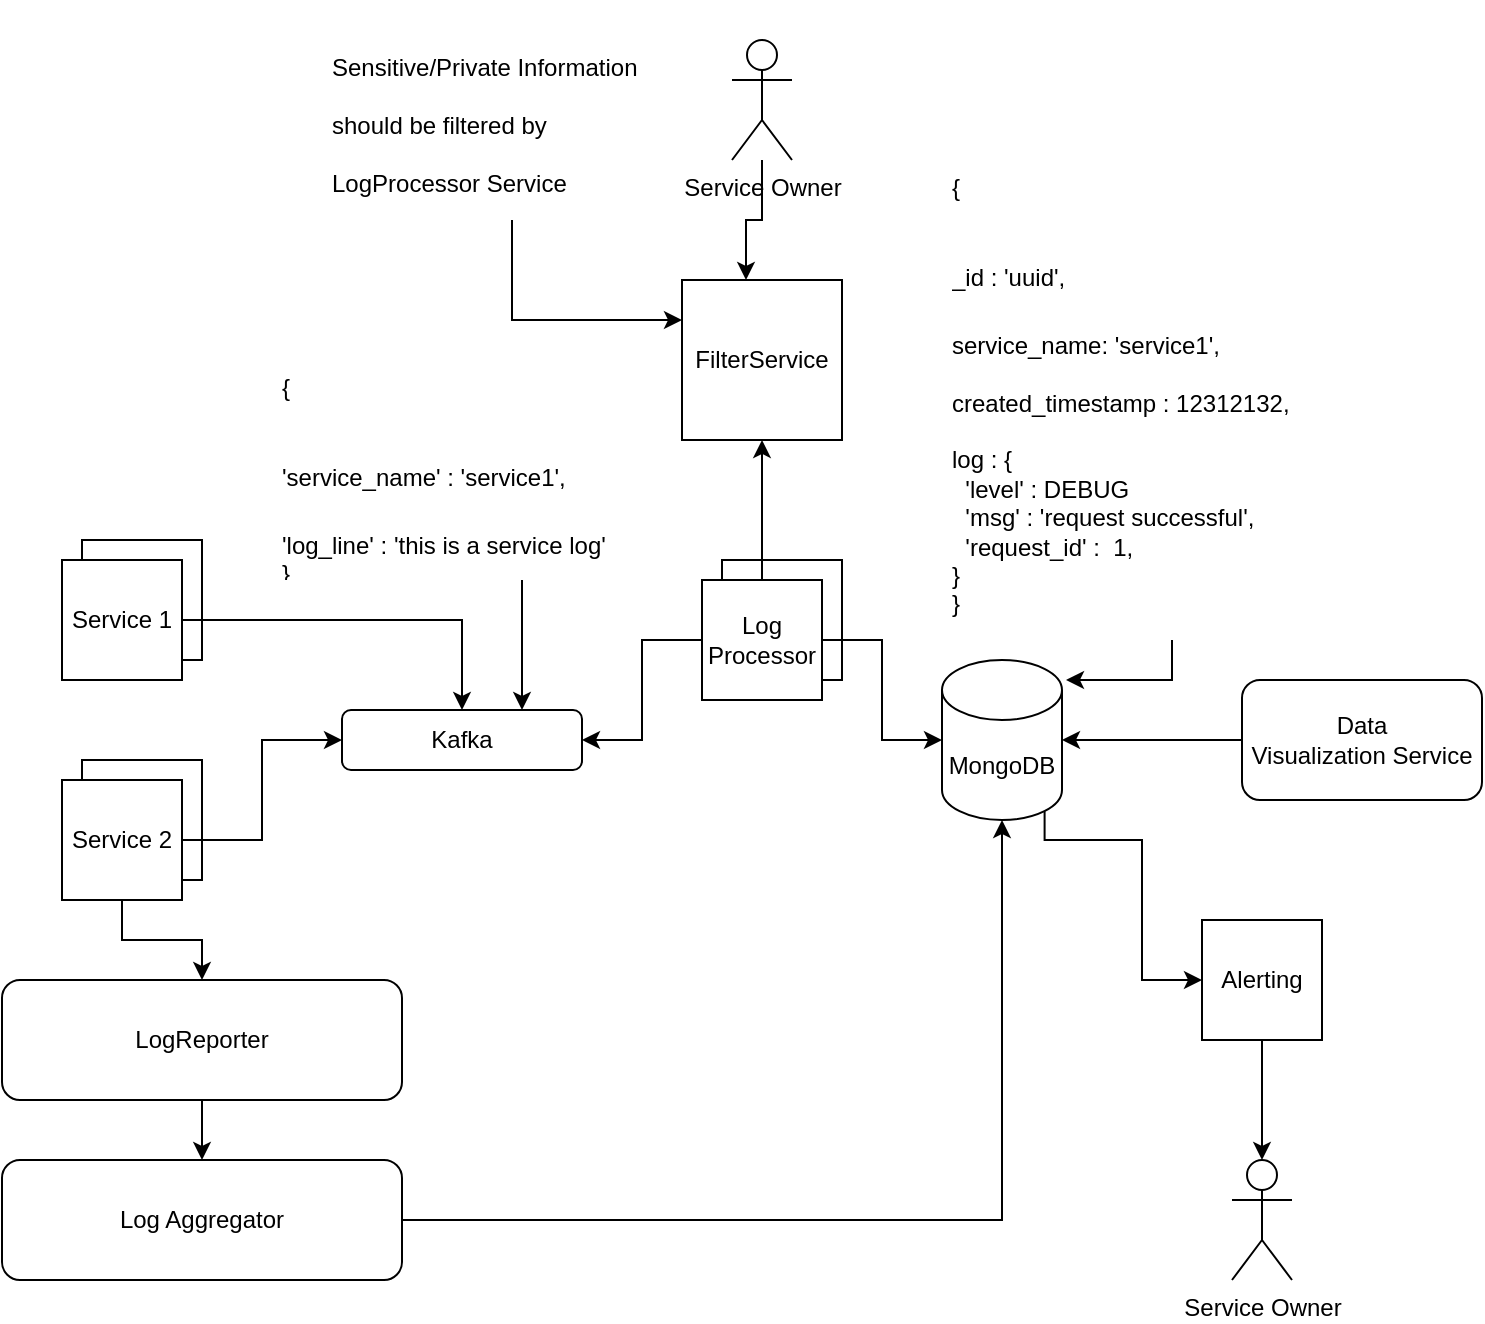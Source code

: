 <mxfile version="14.6.13" type="device"><diagram id="MPNlRcBjCijoV-w4u9Zm" name="Page-1"><mxGraphModel dx="1436" dy="1930" grid="1" gridSize="10" guides="1" tooltips="1" connect="1" arrows="1" fold="1" page="1" pageScale="1" pageWidth="850" pageHeight="1100" math="0" shadow="0"><root><mxCell id="0"/><mxCell id="1" parent="0"/><mxCell id="EHZo2l8rfMFA15BmdPay-37" value="" style="rounded=0;whiteSpace=wrap;html=1;" vertex="1" parent="1"><mxGeometry x="30" y="310" width="60" height="60" as="geometry"/></mxCell><mxCell id="EHZo2l8rfMFA15BmdPay-36" value="" style="rounded=0;whiteSpace=wrap;html=1;" vertex="1" parent="1"><mxGeometry x="30" y="200" width="60" height="60" as="geometry"/></mxCell><mxCell id="EHZo2l8rfMFA15BmdPay-32" value="" style="rounded=0;whiteSpace=wrap;html=1;" vertex="1" parent="1"><mxGeometry x="350" y="210" width="60" height="60" as="geometry"/></mxCell><mxCell id="EHZo2l8rfMFA15BmdPay-18" style="edgeStyle=orthogonalEdgeStyle;rounded=0;orthogonalLoop=1;jettySize=auto;html=1;entryX=0;entryY=0.5;entryDx=0;entryDy=0;exitX=0.855;exitY=1;exitDx=0;exitDy=-4.35;exitPerimeter=0;" edge="1" parent="1" source="EHZo2l8rfMFA15BmdPay-1" target="EHZo2l8rfMFA15BmdPay-13"><mxGeometry relative="1" as="geometry"><Array as="points"><mxPoint x="511" y="350"/><mxPoint x="560" y="350"/><mxPoint x="560" y="420"/></Array></mxGeometry></mxCell><mxCell id="EHZo2l8rfMFA15BmdPay-1" value="MongoDB" style="shape=cylinder3;whiteSpace=wrap;html=1;boundedLbl=1;backgroundOutline=1;size=15;" vertex="1" parent="1"><mxGeometry x="460" y="260" width="60" height="80" as="geometry"/></mxCell><mxCell id="EHZo2l8rfMFA15BmdPay-9" style="edgeStyle=orthogonalEdgeStyle;rounded=0;orthogonalLoop=1;jettySize=auto;html=1;entryX=0.5;entryY=0;entryDx=0;entryDy=0;" edge="1" parent="1" source="EHZo2l8rfMFA15BmdPay-6" target="EHZo2l8rfMFA15BmdPay-8"><mxGeometry relative="1" as="geometry"><mxPoint x="160" y="275" as="targetPoint"/></mxGeometry></mxCell><mxCell id="EHZo2l8rfMFA15BmdPay-6" value="Service 1" style="rounded=0;whiteSpace=wrap;html=1;" vertex="1" parent="1"><mxGeometry x="20" y="210" width="60" height="60" as="geometry"/></mxCell><mxCell id="EHZo2l8rfMFA15BmdPay-10" style="edgeStyle=orthogonalEdgeStyle;rounded=0;orthogonalLoop=1;jettySize=auto;html=1;entryX=0;entryY=0.5;entryDx=0;entryDy=0;" edge="1" parent="1" source="EHZo2l8rfMFA15BmdPay-7" target="EHZo2l8rfMFA15BmdPay-8"><mxGeometry relative="1" as="geometry"/></mxCell><mxCell id="EHZo2l8rfMFA15BmdPay-23" style="edgeStyle=orthogonalEdgeStyle;rounded=0;orthogonalLoop=1;jettySize=auto;html=1;" edge="1" parent="1" source="EHZo2l8rfMFA15BmdPay-7" target="EHZo2l8rfMFA15BmdPay-24"><mxGeometry relative="1" as="geometry"><mxPoint x="50" y="430" as="targetPoint"/></mxGeometry></mxCell><mxCell id="EHZo2l8rfMFA15BmdPay-7" value="Service 2" style="rounded=0;whiteSpace=wrap;html=1;" vertex="1" parent="1"><mxGeometry x="20" y="320" width="60" height="60" as="geometry"/></mxCell><mxCell id="EHZo2l8rfMFA15BmdPay-8" value="Kafka" style="rounded=1;whiteSpace=wrap;html=1;" vertex="1" parent="1"><mxGeometry x="160" y="285" width="120" height="30" as="geometry"/></mxCell><mxCell id="EHZo2l8rfMFA15BmdPay-14" style="edgeStyle=orthogonalEdgeStyle;rounded=0;orthogonalLoop=1;jettySize=auto;html=1;entryX=1;entryY=0.5;entryDx=0;entryDy=0;" edge="1" parent="1" source="EHZo2l8rfMFA15BmdPay-12" target="EHZo2l8rfMFA15BmdPay-8"><mxGeometry relative="1" as="geometry"/></mxCell><mxCell id="EHZo2l8rfMFA15BmdPay-16" style="edgeStyle=orthogonalEdgeStyle;rounded=0;orthogonalLoop=1;jettySize=auto;html=1;entryX=0;entryY=0.5;entryDx=0;entryDy=0;entryPerimeter=0;" edge="1" parent="1" source="EHZo2l8rfMFA15BmdPay-12" target="EHZo2l8rfMFA15BmdPay-1"><mxGeometry relative="1" as="geometry"/></mxCell><mxCell id="EHZo2l8rfMFA15BmdPay-48" style="edgeStyle=orthogonalEdgeStyle;rounded=0;orthogonalLoop=1;jettySize=auto;html=1;" edge="1" parent="1" source="EHZo2l8rfMFA15BmdPay-12"><mxGeometry relative="1" as="geometry"><mxPoint x="370" y="150" as="targetPoint"/></mxGeometry></mxCell><mxCell id="EHZo2l8rfMFA15BmdPay-12" value="Log&lt;br&gt;Processor" style="rounded=0;whiteSpace=wrap;html=1;" vertex="1" parent="1"><mxGeometry x="340" y="220" width="60" height="60" as="geometry"/></mxCell><mxCell id="EHZo2l8rfMFA15BmdPay-20" style="edgeStyle=orthogonalEdgeStyle;rounded=0;orthogonalLoop=1;jettySize=auto;html=1;" edge="1" parent="1" source="EHZo2l8rfMFA15BmdPay-13" target="EHZo2l8rfMFA15BmdPay-19"><mxGeometry relative="1" as="geometry"/></mxCell><mxCell id="EHZo2l8rfMFA15BmdPay-13" value="Alerting" style="rounded=0;whiteSpace=wrap;html=1;" vertex="1" parent="1"><mxGeometry x="590" y="390" width="60" height="60" as="geometry"/></mxCell><mxCell id="EHZo2l8rfMFA15BmdPay-19" value="Service Owner" style="shape=umlActor;verticalLabelPosition=bottom;verticalAlign=top;html=1;outlineConnect=0;" vertex="1" parent="1"><mxGeometry x="605" y="510" width="30" height="60" as="geometry"/></mxCell><mxCell id="EHZo2l8rfMFA15BmdPay-22" style="edgeStyle=orthogonalEdgeStyle;rounded=0;orthogonalLoop=1;jettySize=auto;html=1;" edge="1" parent="1" source="EHZo2l8rfMFA15BmdPay-21" target="EHZo2l8rfMFA15BmdPay-1"><mxGeometry relative="1" as="geometry"/></mxCell><mxCell id="EHZo2l8rfMFA15BmdPay-21" value="Data&lt;br&gt;Visualization Service" style="rounded=1;whiteSpace=wrap;html=1;" vertex="1" parent="1"><mxGeometry x="610" y="270" width="120" height="60" as="geometry"/></mxCell><mxCell id="EHZo2l8rfMFA15BmdPay-27" style="edgeStyle=orthogonalEdgeStyle;rounded=0;orthogonalLoop=1;jettySize=auto;html=1;entryX=0.5;entryY=0;entryDx=0;entryDy=0;" edge="1" parent="1" source="EHZo2l8rfMFA15BmdPay-24" target="EHZo2l8rfMFA15BmdPay-26"><mxGeometry relative="1" as="geometry"/></mxCell><mxCell id="EHZo2l8rfMFA15BmdPay-24" value="LogReporter" style="rounded=1;whiteSpace=wrap;html=1;" vertex="1" parent="1"><mxGeometry x="-10" y="420" width="200" height="60" as="geometry"/></mxCell><mxCell id="EHZo2l8rfMFA15BmdPay-28" style="edgeStyle=orthogonalEdgeStyle;rounded=0;orthogonalLoop=1;jettySize=auto;html=1;entryX=0.5;entryY=1;entryDx=0;entryDy=0;entryPerimeter=0;" edge="1" parent="1" source="EHZo2l8rfMFA15BmdPay-26" target="EHZo2l8rfMFA15BmdPay-1"><mxGeometry relative="1" as="geometry"/></mxCell><mxCell id="EHZo2l8rfMFA15BmdPay-26" value="Log Aggregator" style="rounded=1;whiteSpace=wrap;html=1;" vertex="1" parent="1"><mxGeometry x="-10" y="510" width="200" height="60" as="geometry"/></mxCell><mxCell id="EHZo2l8rfMFA15BmdPay-53" style="edgeStyle=orthogonalEdgeStyle;rounded=0;orthogonalLoop=1;jettySize=auto;html=1;entryX=0.75;entryY=0;entryDx=0;entryDy=0;" edge="1" parent="1" source="EHZo2l8rfMFA15BmdPay-40" target="EHZo2l8rfMFA15BmdPay-8"><mxGeometry relative="1" as="geometry"><Array as="points"><mxPoint x="250" y="240"/><mxPoint x="250" y="240"/></Array></mxGeometry></mxCell><mxCell id="EHZo2l8rfMFA15BmdPay-40" value="&lt;h1&gt;&lt;span style=&quot;font-size: 12px ; font-weight: normal&quot;&gt;{&lt;/span&gt;&lt;/h1&gt;&lt;h1&gt;&lt;span style=&quot;font-size: 12px ; font-weight: normal&quot;&gt;'service_name' : 'service1',&lt;/span&gt;&lt;/h1&gt;&lt;div&gt;&lt;span style=&quot;font-size: 12px ; font-weight: normal&quot;&gt;'log_line' : 'this is a service log'&lt;/span&gt;&lt;/div&gt;&lt;div&gt;&lt;span style=&quot;font-size: 12px ; font-weight: normal&quot;&gt;}&lt;/span&gt;&lt;/div&gt;" style="text;html=1;strokeColor=none;fillColor=none;spacing=5;spacingTop=-20;whiteSpace=wrap;overflow=hidden;rounded=0;" vertex="1" parent="1"><mxGeometry x="125" y="100" width="190" height="120" as="geometry"/></mxCell><mxCell id="EHZo2l8rfMFA15BmdPay-55" style="edgeStyle=orthogonalEdgeStyle;rounded=0;orthogonalLoop=1;jettySize=auto;html=1;entryX=1.033;entryY=0.113;entryDx=0;entryDy=0;entryPerimeter=0;" edge="1" parent="1" source="EHZo2l8rfMFA15BmdPay-41" target="EHZo2l8rfMFA15BmdPay-1"><mxGeometry relative="1" as="geometry"/></mxCell><mxCell id="EHZo2l8rfMFA15BmdPay-41" value="&lt;h1&gt;&lt;span style=&quot;font-size: 12px ; font-weight: normal&quot;&gt;{&lt;/span&gt;&lt;/h1&gt;&lt;h1&gt;&lt;span style=&quot;font-size: 12px ; font-weight: normal&quot;&gt;_id : 'uuid',&lt;/span&gt;&lt;br&gt;&lt;/h1&gt;&lt;div&gt;service_name: 'service1',&lt;/div&gt;&lt;div&gt;&lt;br&gt;&lt;/div&gt;&lt;div&gt;created_timestamp : 12312132,&lt;/div&gt;&lt;div&gt;&lt;br&gt;&lt;/div&gt;&lt;div&gt;log : {&lt;/div&gt;&lt;div&gt;&amp;nbsp; 'level' : DEBUG&lt;/div&gt;&lt;div&gt;&amp;nbsp; 'msg' : 'request successful',&lt;/div&gt;&lt;div&gt;&amp;nbsp; 'request_id' :&amp;nbsp; 1,&lt;/div&gt;&lt;div&gt;}&lt;/div&gt;&lt;div&gt;&lt;span style=&quot;font-size: 12px ; font-weight: normal&quot;&gt;}&lt;/span&gt;&lt;/div&gt;" style="text;html=1;strokeColor=none;fillColor=none;spacing=5;spacingTop=-20;whiteSpace=wrap;overflow=hidden;rounded=0;" vertex="1" parent="1"><mxGeometry x="460" width="230" height="250" as="geometry"/></mxCell><mxCell id="EHZo2l8rfMFA15BmdPay-52" style="edgeStyle=orthogonalEdgeStyle;rounded=0;orthogonalLoop=1;jettySize=auto;html=1;entryX=0;entryY=0.25;entryDx=0;entryDy=0;" edge="1" parent="1" source="EHZo2l8rfMFA15BmdPay-47" target="EHZo2l8rfMFA15BmdPay-49"><mxGeometry relative="1" as="geometry"/></mxCell><mxCell id="EHZo2l8rfMFA15BmdPay-47" value="&lt;h1&gt;&lt;span style=&quot;font-size: 12px ; font-weight: 400&quot;&gt;Sensitive/Private Information should be filtered by LogProcessor Service&lt;/span&gt;&lt;/h1&gt;" style="text;html=1;strokeColor=none;fillColor=none;spacing=5;spacingTop=-20;whiteSpace=wrap;overflow=hidden;rounded=0;" vertex="1" parent="1"><mxGeometry x="150" y="-60" width="190" height="100" as="geometry"/></mxCell><mxCell id="EHZo2l8rfMFA15BmdPay-49" value="FilterService" style="whiteSpace=wrap;html=1;aspect=fixed;" vertex="1" parent="1"><mxGeometry x="330" y="70" width="80" height="80" as="geometry"/></mxCell><mxCell id="EHZo2l8rfMFA15BmdPay-51" style="edgeStyle=orthogonalEdgeStyle;rounded=0;orthogonalLoop=1;jettySize=auto;html=1;entryX=0.4;entryY=0;entryDx=0;entryDy=0;entryPerimeter=0;" edge="1" parent="1" source="EHZo2l8rfMFA15BmdPay-50" target="EHZo2l8rfMFA15BmdPay-49"><mxGeometry relative="1" as="geometry"/></mxCell><mxCell id="EHZo2l8rfMFA15BmdPay-50" value="Service Owner" style="shape=umlActor;verticalLabelPosition=bottom;verticalAlign=top;html=1;outlineConnect=0;" vertex="1" parent="1"><mxGeometry x="355" y="-50" width="30" height="60" as="geometry"/></mxCell></root></mxGraphModel></diagram></mxfile>